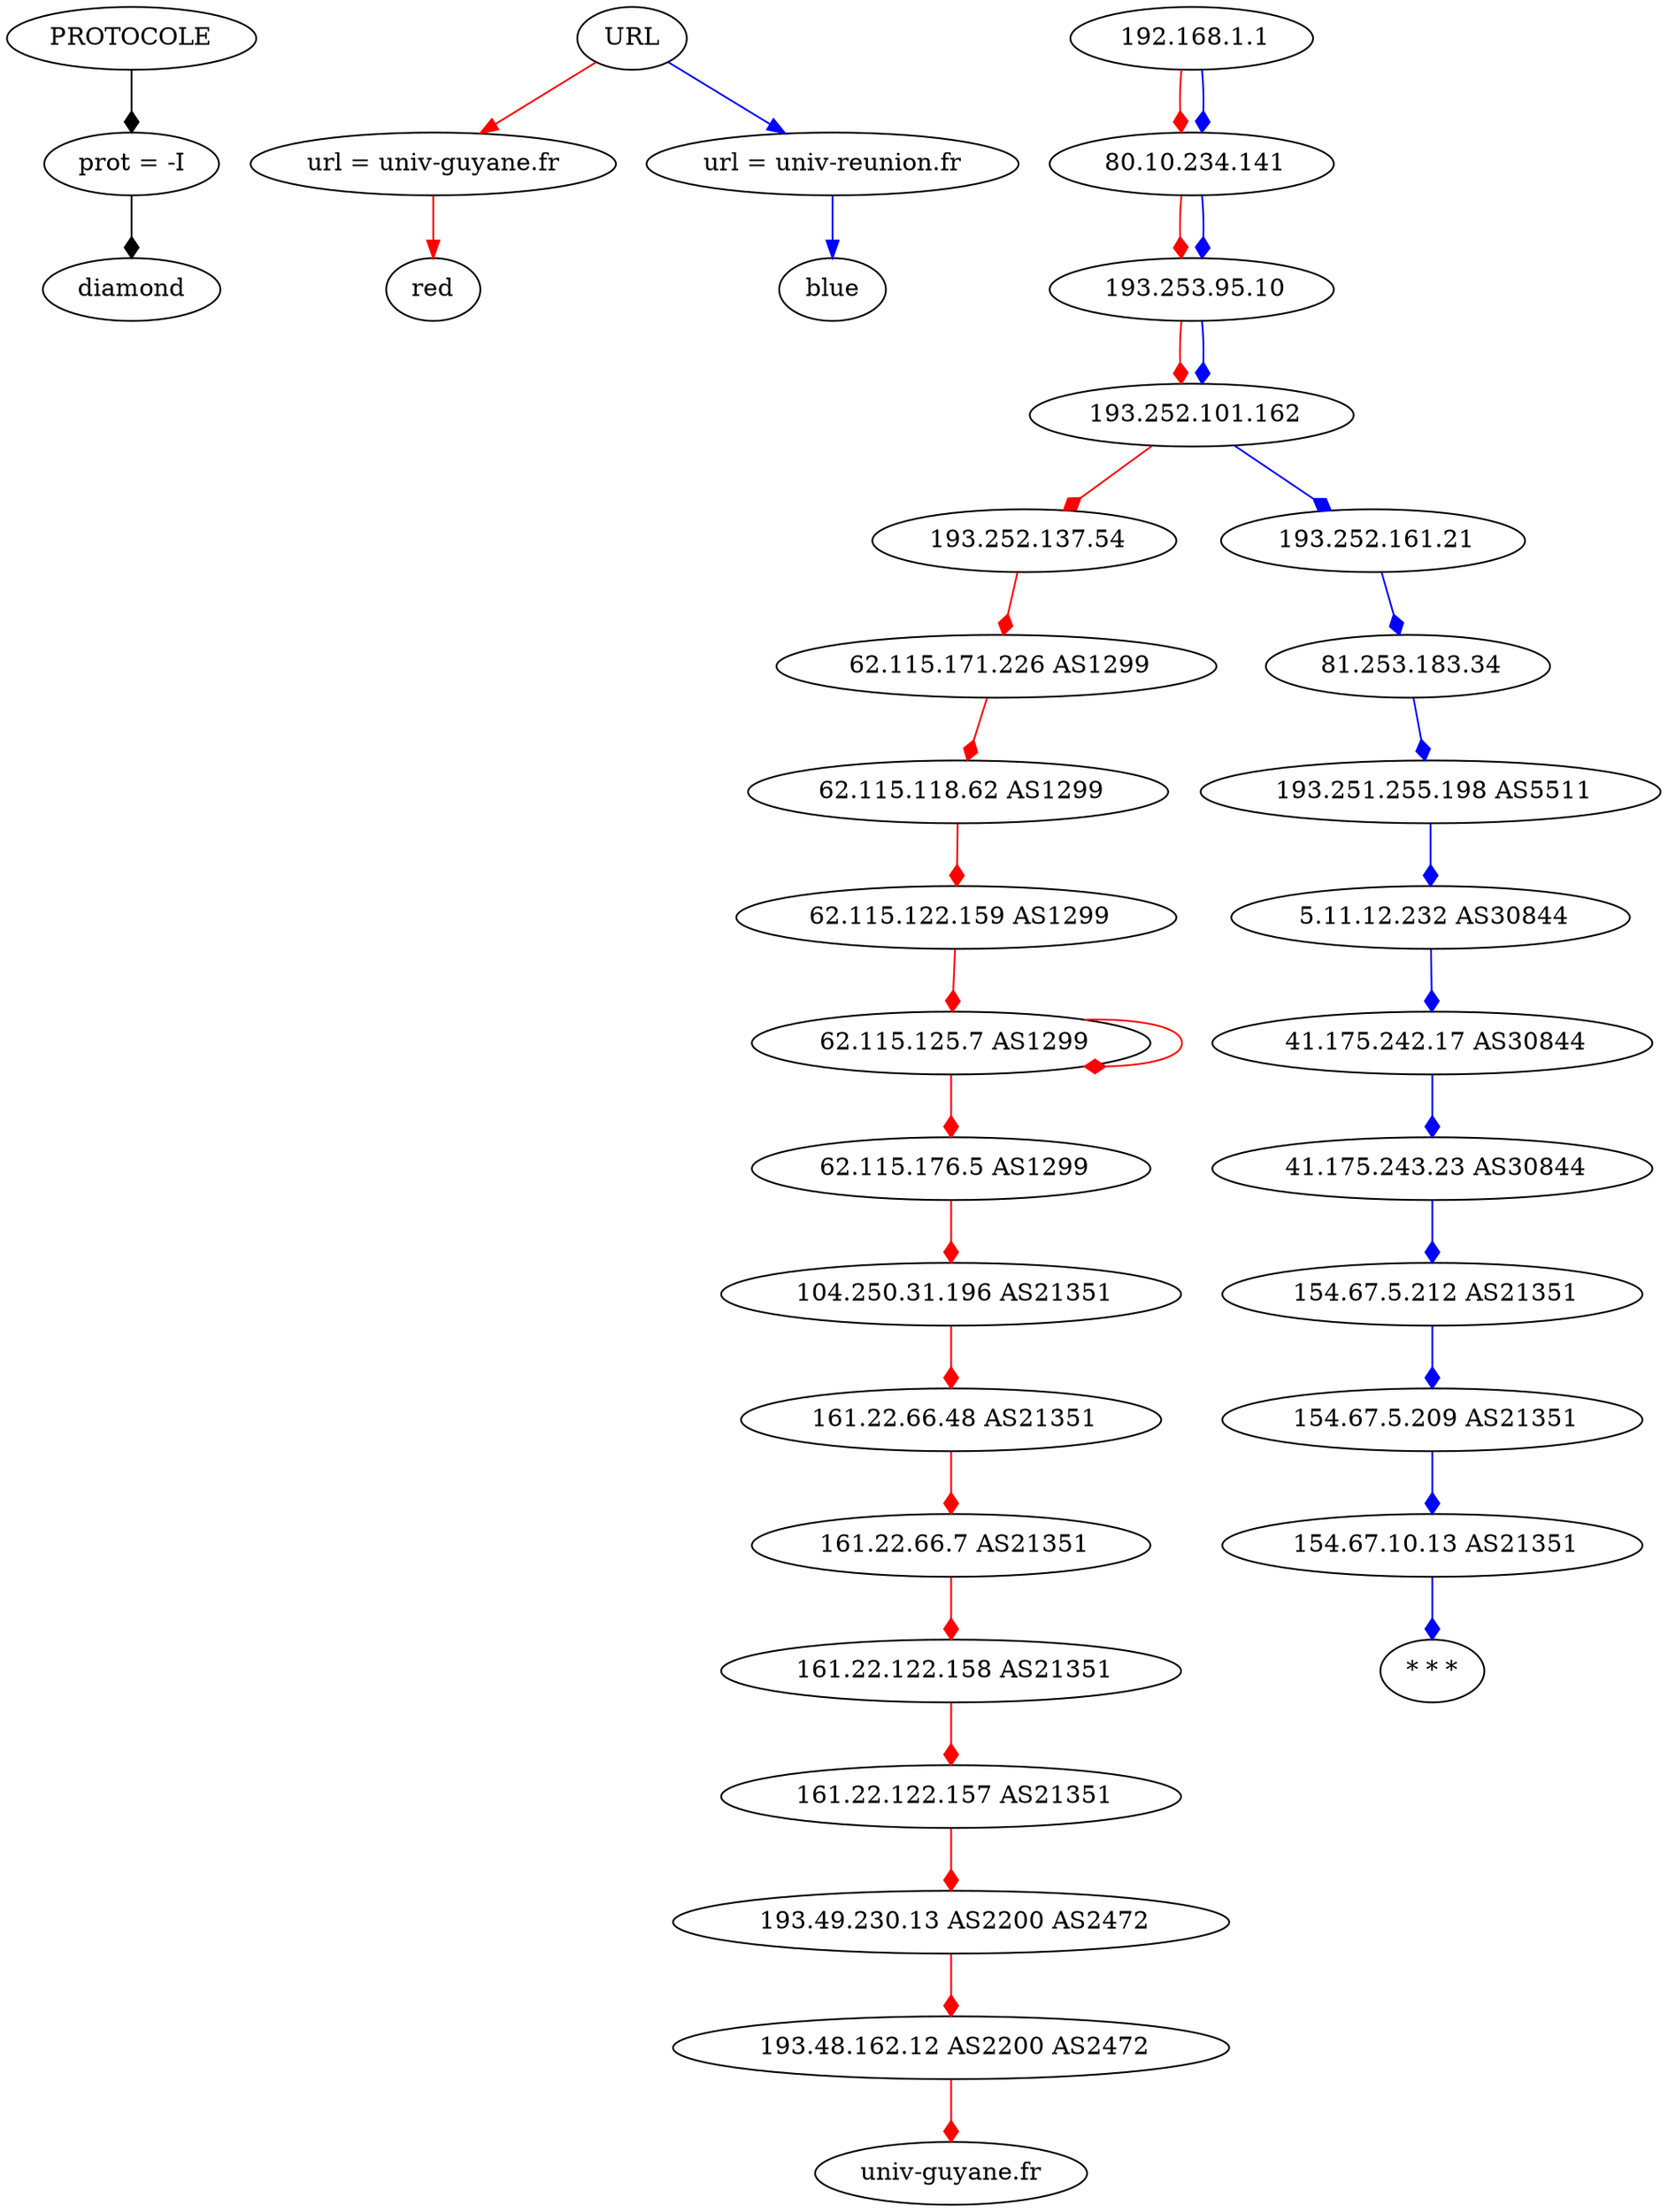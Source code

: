 
digraph A {
"PROTOCOLE"->"prot = -I"->"diamond"[arrowhead=diamond]
 "URL" -> "url = univ-guyane.fr"->"red"[color=red]
 "URL" -> "url = univ-reunion.fr"->"blue"[color=blue]
" 192.168.1.1"->" 80.10.234.141"->" 193.253.95.10"->" 193.252.101.162"->" 193.252.137.54"->" 62.115.171.226 AS1299"->" 62.115.118.62 AS1299"->" 62.115.122.159 AS1299"->" 62.115.125.7 AS1299"->" 62.115.125.7 AS1299"->" 62.115.176.5 AS1299"->" 104.250.31.196 AS21351"->" 161.22.66.48 AS21351"->" 161.22.66.7 AS21351"->" 161.22.122.158 AS21351"->" 161.22.122.157 AS21351"->" 193.49.230.13 AS2200 AS2472"->" 193.48.162.12 AS2200 AS2472"->"univ-guyane.fr"[arrowhead=diamond, color=red]
" 192.168.1.1"->" 80.10.234.141"->" 193.253.95.10"->" 193.252.101.162"->" 193.252.161.21"->" 81.253.183.34"->" 193.251.255.198 AS5511"->" 5.11.12.232 AS30844"->" 41.175.242.17 AS30844"->" 41.175.243.23 AS30844"->" 154.67.5.212 AS21351"->" 154.67.5.209 AS21351"->" 154.67.10.13 AS21351"->"* * *"[arrowhead=diamond, color=blue]
}
